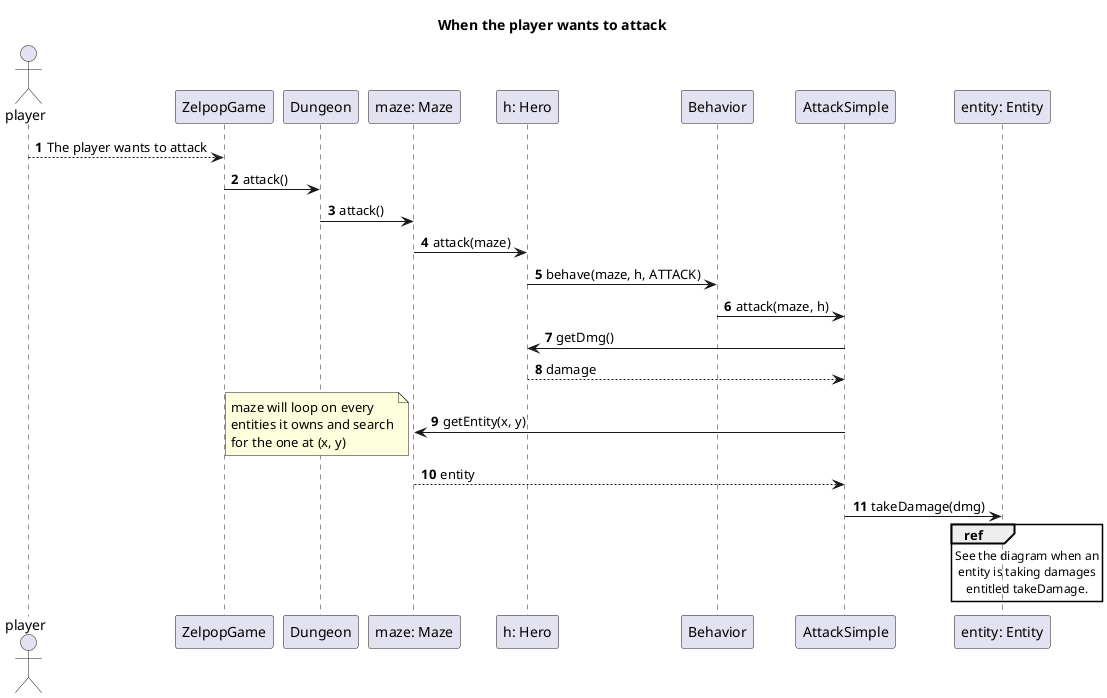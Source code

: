 @startuml

title When the player wants to attack
autonumber

actor player

participant ZelpopGame as z
participant Dungeon as d
participant "maze: Maze" as m
participant "h: Hero" as h
participant Behavior as b
participant AttackSimple as as
participant "entity: Entity" as e

player --> z: The player wants to attack

z -> d: attack()

d -> m: attack()

m -> h: attack(maze)

h -> b: behave(maze, h, ATTACK)

b -> as: attack(maze, h)

as -> h: getDmg()

h --> as: damage

as -> m: getEntity(x, y)

note left
maze will loop on every
entities it owns and search
for the one at (x, y)
end note

m --> as: entity

as -> e: takeDamage(dmg)

ref over e
    See the diagram when an
    entity is taking damages
    entitled takeDamage.
end ref


@enduml
